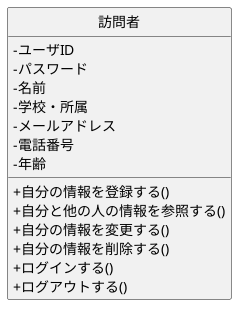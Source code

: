 @startuml Web訪問者システムクラス図
skinparam classAttributeIconSize 0
hide circle
 
class 訪問者 {
-ユーザID
-パスワード
-名前
-学校・所属
-メールアドレス
-電話番号
-年齢
 
+自分の情報を登録する()
+自分と他の人の情報を参照する()
+自分の情報を変更する()
+自分の情報を削除する()
+ログインする()
+ログアウトする()
}
 
@enduml
 
